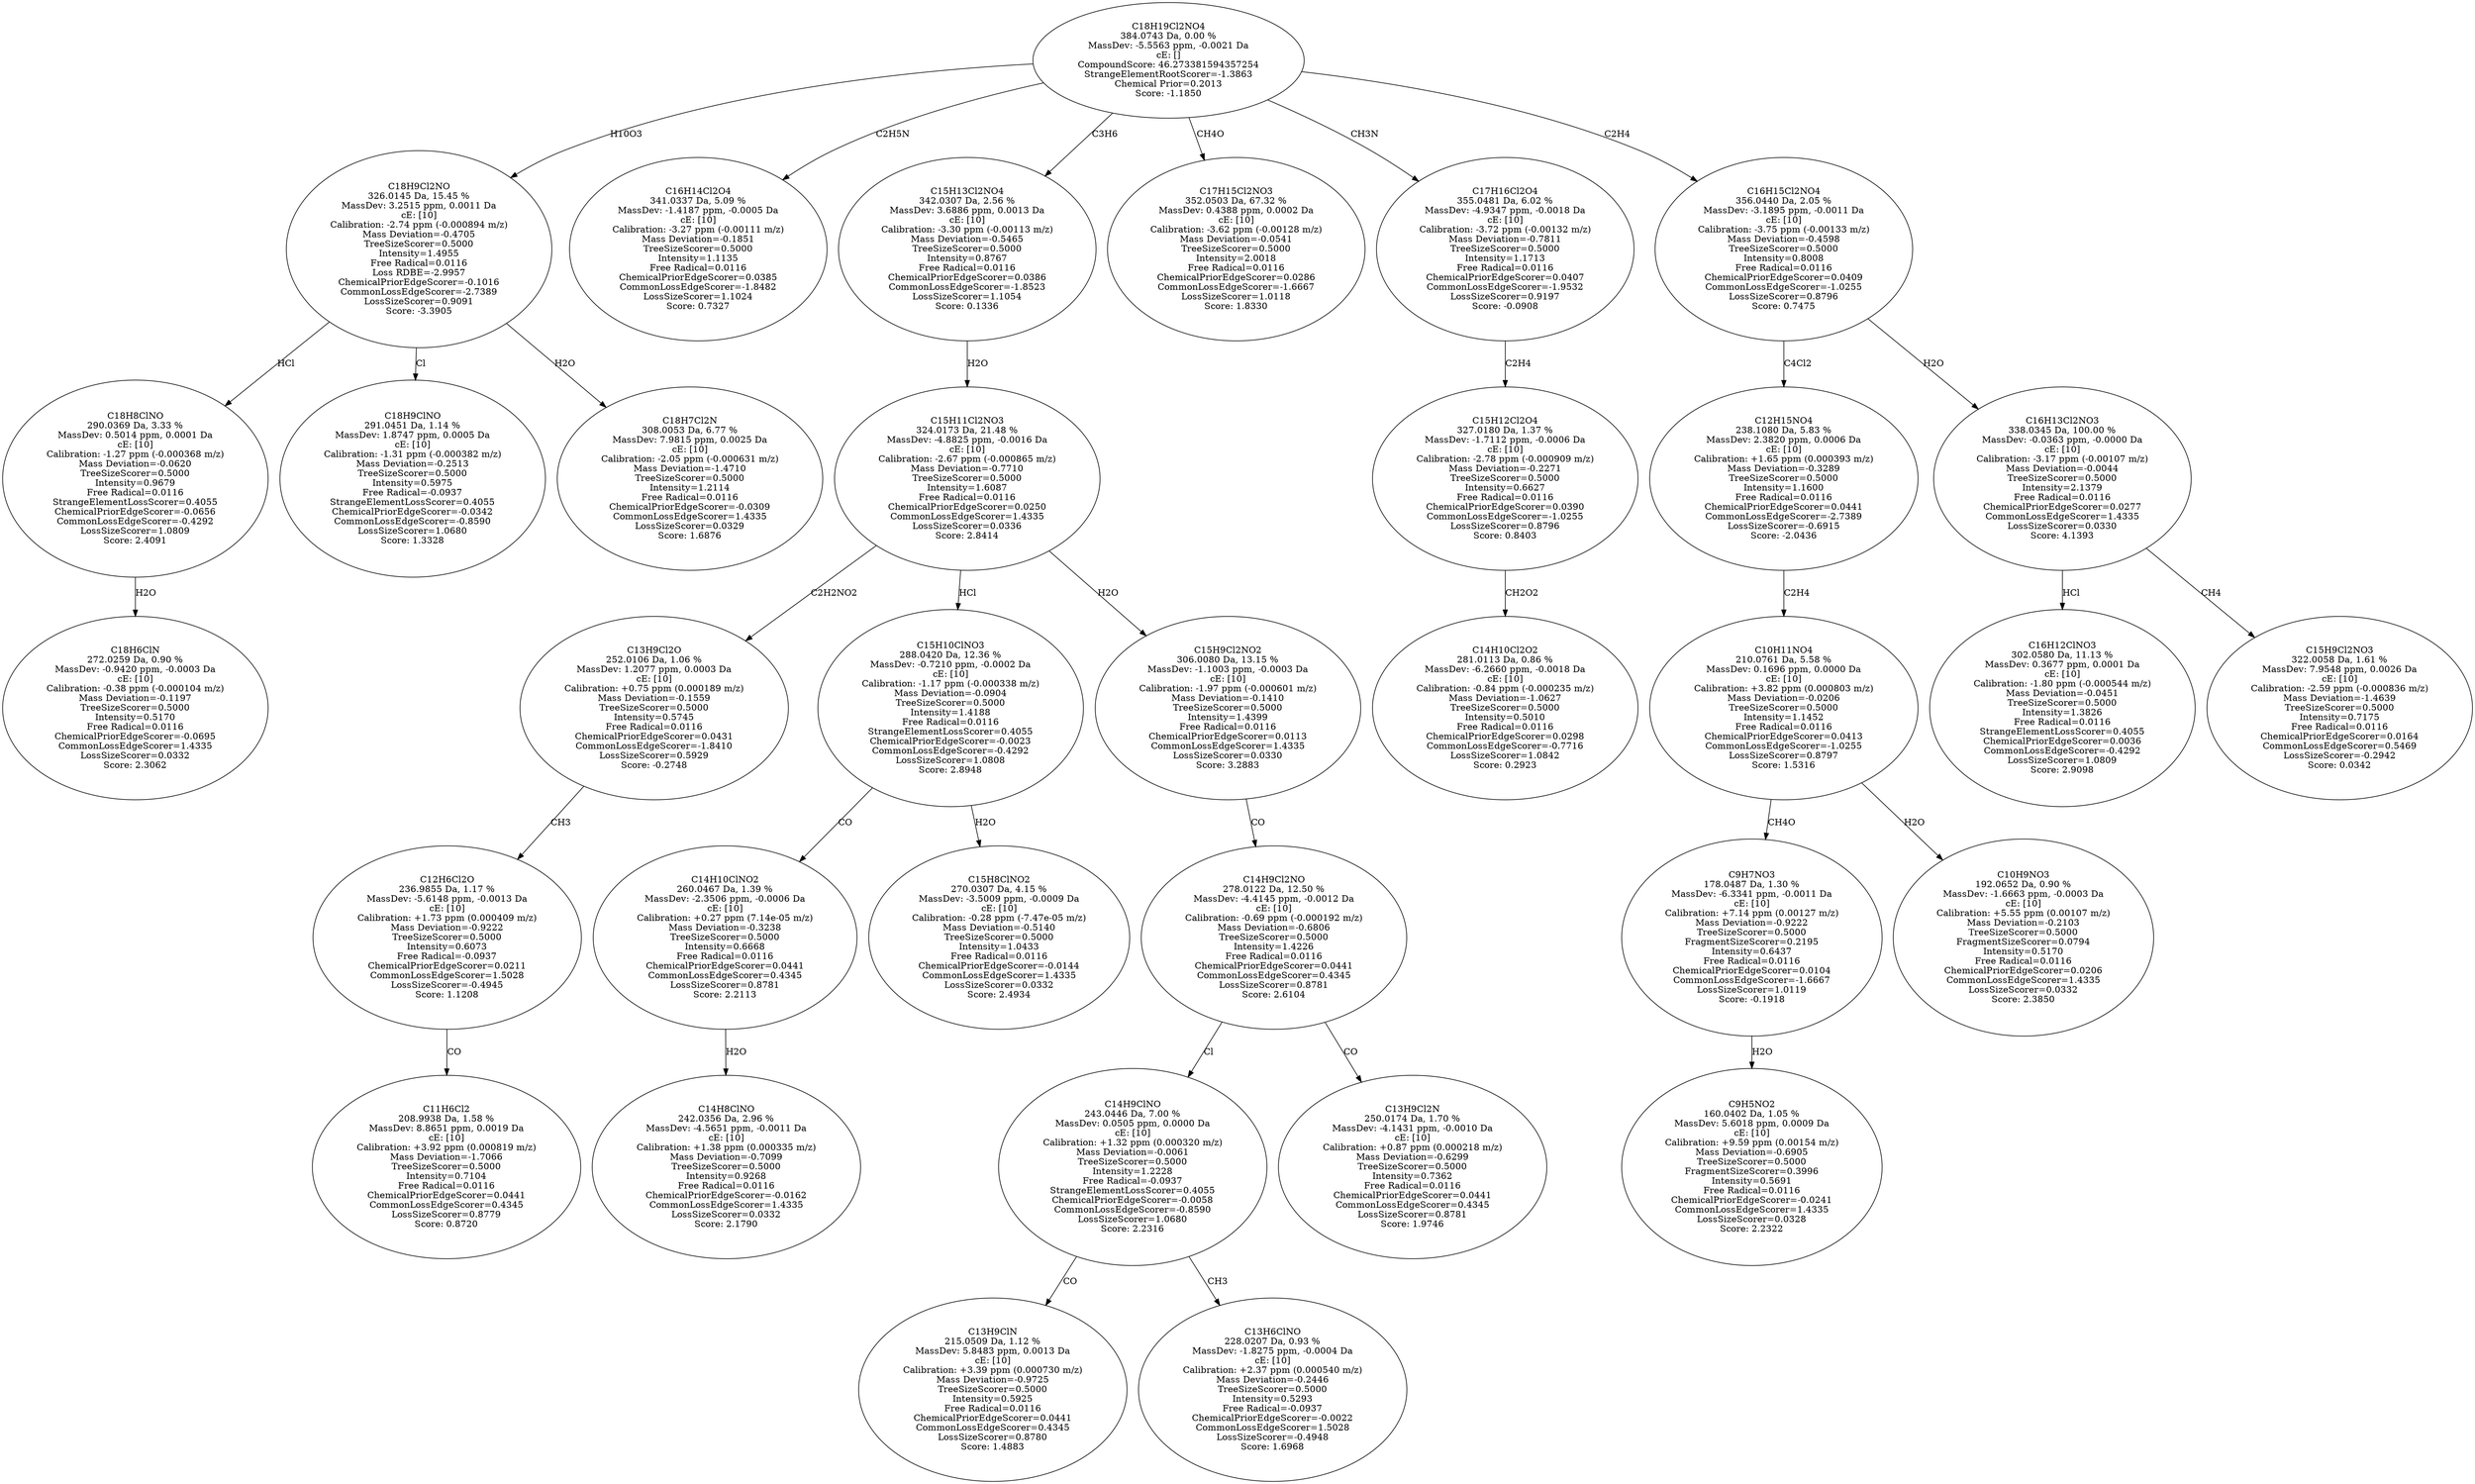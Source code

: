 strict digraph {
v1 [label="C18H6ClN\n272.0259 Da, 0.90 %\nMassDev: -0.9420 ppm, -0.0003 Da\ncE: [10]\nCalibration: -0.38 ppm (-0.000104 m/z)\nMass Deviation=-0.1197\nTreeSizeScorer=0.5000\nIntensity=0.5170\nFree Radical=0.0116\nChemicalPriorEdgeScorer=-0.0695\nCommonLossEdgeScorer=1.4335\nLossSizeScorer=0.0332\nScore: 2.3062"];
v2 [label="C18H8ClNO\n290.0369 Da, 3.33 %\nMassDev: 0.5014 ppm, 0.0001 Da\ncE: [10]\nCalibration: -1.27 ppm (-0.000368 m/z)\nMass Deviation=-0.0620\nTreeSizeScorer=0.5000\nIntensity=0.9679\nFree Radical=0.0116\nStrangeElementLossScorer=0.4055\nChemicalPriorEdgeScorer=-0.0656\nCommonLossEdgeScorer=-0.4292\nLossSizeScorer=1.0809\nScore: 2.4091"];
v3 [label="C18H9ClNO\n291.0451 Da, 1.14 %\nMassDev: 1.8747 ppm, 0.0005 Da\ncE: [10]\nCalibration: -1.31 ppm (-0.000382 m/z)\nMass Deviation=-0.2513\nTreeSizeScorer=0.5000\nIntensity=0.5975\nFree Radical=-0.0937\nStrangeElementLossScorer=0.4055\nChemicalPriorEdgeScorer=-0.0342\nCommonLossEdgeScorer=-0.8590\nLossSizeScorer=1.0680\nScore: 1.3328"];
v4 [label="C18H7Cl2N\n308.0053 Da, 6.77 %\nMassDev: 7.9815 ppm, 0.0025 Da\ncE: [10]\nCalibration: -2.05 ppm (-0.000631 m/z)\nMass Deviation=-1.4710\nTreeSizeScorer=0.5000\nIntensity=1.2114\nFree Radical=0.0116\nChemicalPriorEdgeScorer=-0.0309\nCommonLossEdgeScorer=1.4335\nLossSizeScorer=0.0329\nScore: 1.6876"];
v5 [label="C18H9Cl2NO\n326.0145 Da, 15.45 %\nMassDev: 3.2515 ppm, 0.0011 Da\ncE: [10]\nCalibration: -2.74 ppm (-0.000894 m/z)\nMass Deviation=-0.4705\nTreeSizeScorer=0.5000\nIntensity=1.4955\nFree Radical=0.0116\nLoss RDBE=-2.9957\nChemicalPriorEdgeScorer=-0.1016\nCommonLossEdgeScorer=-2.7389\nLossSizeScorer=0.9091\nScore: -3.3905"];
v6 [label="C16H14Cl2O4\n341.0337 Da, 5.09 %\nMassDev: -1.4187 ppm, -0.0005 Da\ncE: [10]\nCalibration: -3.27 ppm (-0.00111 m/z)\nMass Deviation=-0.1851\nTreeSizeScorer=0.5000\nIntensity=1.1135\nFree Radical=0.0116\nChemicalPriorEdgeScorer=0.0385\nCommonLossEdgeScorer=-1.8482\nLossSizeScorer=1.1024\nScore: 0.7327"];
v7 [label="C11H6Cl2\n208.9938 Da, 1.58 %\nMassDev: 8.8651 ppm, 0.0019 Da\ncE: [10]\nCalibration: +3.92 ppm (0.000819 m/z)\nMass Deviation=-1.7066\nTreeSizeScorer=0.5000\nIntensity=0.7104\nFree Radical=0.0116\nChemicalPriorEdgeScorer=0.0441\nCommonLossEdgeScorer=0.4345\nLossSizeScorer=0.8779\nScore: 0.8720"];
v8 [label="C12H6Cl2O\n236.9855 Da, 1.17 %\nMassDev: -5.6148 ppm, -0.0013 Da\ncE: [10]\nCalibration: +1.73 ppm (0.000409 m/z)\nMass Deviation=-0.9222\nTreeSizeScorer=0.5000\nIntensity=0.6073\nFree Radical=-0.0937\nChemicalPriorEdgeScorer=0.0211\nCommonLossEdgeScorer=1.5028\nLossSizeScorer=-0.4945\nScore: 1.1208"];
v9 [label="C13H9Cl2O\n252.0106 Da, 1.06 %\nMassDev: 1.2077 ppm, 0.0003 Da\ncE: [10]\nCalibration: +0.75 ppm (0.000189 m/z)\nMass Deviation=-0.1559\nTreeSizeScorer=0.5000\nIntensity=0.5745\nFree Radical=0.0116\nChemicalPriorEdgeScorer=0.0431\nCommonLossEdgeScorer=-1.8410\nLossSizeScorer=0.5929\nScore: -0.2748"];
v10 [label="C14H8ClNO\n242.0356 Da, 2.96 %\nMassDev: -4.5651 ppm, -0.0011 Da\ncE: [10]\nCalibration: +1.38 ppm (0.000335 m/z)\nMass Deviation=-0.7099\nTreeSizeScorer=0.5000\nIntensity=0.9268\nFree Radical=0.0116\nChemicalPriorEdgeScorer=-0.0162\nCommonLossEdgeScorer=1.4335\nLossSizeScorer=0.0332\nScore: 2.1790"];
v11 [label="C14H10ClNO2\n260.0467 Da, 1.39 %\nMassDev: -2.3506 ppm, -0.0006 Da\ncE: [10]\nCalibration: +0.27 ppm (7.14e-05 m/z)\nMass Deviation=-0.3238\nTreeSizeScorer=0.5000\nIntensity=0.6668\nFree Radical=0.0116\nChemicalPriorEdgeScorer=0.0441\nCommonLossEdgeScorer=0.4345\nLossSizeScorer=0.8781\nScore: 2.2113"];
v12 [label="C15H8ClNO2\n270.0307 Da, 4.15 %\nMassDev: -3.5009 ppm, -0.0009 Da\ncE: [10]\nCalibration: -0.28 ppm (-7.47e-05 m/z)\nMass Deviation=-0.5140\nTreeSizeScorer=0.5000\nIntensity=1.0433\nFree Radical=0.0116\nChemicalPriorEdgeScorer=-0.0144\nCommonLossEdgeScorer=1.4335\nLossSizeScorer=0.0332\nScore: 2.4934"];
v13 [label="C15H10ClNO3\n288.0420 Da, 12.36 %\nMassDev: -0.7210 ppm, -0.0002 Da\ncE: [10]\nCalibration: -1.17 ppm (-0.000338 m/z)\nMass Deviation=-0.0904\nTreeSizeScorer=0.5000\nIntensity=1.4188\nFree Radical=0.0116\nStrangeElementLossScorer=0.4055\nChemicalPriorEdgeScorer=-0.0023\nCommonLossEdgeScorer=-0.4292\nLossSizeScorer=1.0808\nScore: 2.8948"];
v14 [label="C13H9ClN\n215.0509 Da, 1.12 %\nMassDev: 5.8483 ppm, 0.0013 Da\ncE: [10]\nCalibration: +3.39 ppm (0.000730 m/z)\nMass Deviation=-0.9725\nTreeSizeScorer=0.5000\nIntensity=0.5925\nFree Radical=0.0116\nChemicalPriorEdgeScorer=0.0441\nCommonLossEdgeScorer=0.4345\nLossSizeScorer=0.8780\nScore: 1.4883"];
v15 [label="C13H6ClNO\n228.0207 Da, 0.93 %\nMassDev: -1.8275 ppm, -0.0004 Da\ncE: [10]\nCalibration: +2.37 ppm (0.000540 m/z)\nMass Deviation=-0.2446\nTreeSizeScorer=0.5000\nIntensity=0.5293\nFree Radical=-0.0937\nChemicalPriorEdgeScorer=-0.0022\nCommonLossEdgeScorer=1.5028\nLossSizeScorer=-0.4948\nScore: 1.6968"];
v16 [label="C14H9ClNO\n243.0446 Da, 7.00 %\nMassDev: 0.0505 ppm, 0.0000 Da\ncE: [10]\nCalibration: +1.32 ppm (0.000320 m/z)\nMass Deviation=-0.0061\nTreeSizeScorer=0.5000\nIntensity=1.2228\nFree Radical=-0.0937\nStrangeElementLossScorer=0.4055\nChemicalPriorEdgeScorer=-0.0058\nCommonLossEdgeScorer=-0.8590\nLossSizeScorer=1.0680\nScore: 2.2316"];
v17 [label="C13H9Cl2N\n250.0174 Da, 1.70 %\nMassDev: -4.1431 ppm, -0.0010 Da\ncE: [10]\nCalibration: +0.87 ppm (0.000218 m/z)\nMass Deviation=-0.6299\nTreeSizeScorer=0.5000\nIntensity=0.7362\nFree Radical=0.0116\nChemicalPriorEdgeScorer=0.0441\nCommonLossEdgeScorer=0.4345\nLossSizeScorer=0.8781\nScore: 1.9746"];
v18 [label="C14H9Cl2NO\n278.0122 Da, 12.50 %\nMassDev: -4.4145 ppm, -0.0012 Da\ncE: [10]\nCalibration: -0.69 ppm (-0.000192 m/z)\nMass Deviation=-0.6806\nTreeSizeScorer=0.5000\nIntensity=1.4226\nFree Radical=0.0116\nChemicalPriorEdgeScorer=0.0441\nCommonLossEdgeScorer=0.4345\nLossSizeScorer=0.8781\nScore: 2.6104"];
v19 [label="C15H9Cl2NO2\n306.0080 Da, 13.15 %\nMassDev: -1.1003 ppm, -0.0003 Da\ncE: [10]\nCalibration: -1.97 ppm (-0.000601 m/z)\nMass Deviation=-0.1410\nTreeSizeScorer=0.5000\nIntensity=1.4399\nFree Radical=0.0116\nChemicalPriorEdgeScorer=0.0113\nCommonLossEdgeScorer=1.4335\nLossSizeScorer=0.0330\nScore: 3.2883"];
v20 [label="C15H11Cl2NO3\n324.0173 Da, 21.48 %\nMassDev: -4.8825 ppm, -0.0016 Da\ncE: [10]\nCalibration: -2.67 ppm (-0.000865 m/z)\nMass Deviation=-0.7710\nTreeSizeScorer=0.5000\nIntensity=1.6087\nFree Radical=0.0116\nChemicalPriorEdgeScorer=0.0250\nCommonLossEdgeScorer=1.4335\nLossSizeScorer=0.0336\nScore: 2.8414"];
v21 [label="C15H13Cl2NO4\n342.0307 Da, 2.56 %\nMassDev: 3.6886 ppm, 0.0013 Da\ncE: [10]\nCalibration: -3.30 ppm (-0.00113 m/z)\nMass Deviation=-0.5465\nTreeSizeScorer=0.5000\nIntensity=0.8767\nFree Radical=0.0116\nChemicalPriorEdgeScorer=0.0386\nCommonLossEdgeScorer=-1.8523\nLossSizeScorer=1.1054\nScore: 0.1336"];
v22 [label="C17H15Cl2NO3\n352.0503 Da, 67.32 %\nMassDev: 0.4388 ppm, 0.0002 Da\ncE: [10]\nCalibration: -3.62 ppm (-0.00128 m/z)\nMass Deviation=-0.0541\nTreeSizeScorer=0.5000\nIntensity=2.0018\nFree Radical=0.0116\nChemicalPriorEdgeScorer=0.0286\nCommonLossEdgeScorer=-1.6667\nLossSizeScorer=1.0118\nScore: 1.8330"];
v23 [label="C14H10Cl2O2\n281.0113 Da, 0.86 %\nMassDev: -6.2660 ppm, -0.0018 Da\ncE: [10]\nCalibration: -0.84 ppm (-0.000235 m/z)\nMass Deviation=-1.0627\nTreeSizeScorer=0.5000\nIntensity=0.5010\nFree Radical=0.0116\nChemicalPriorEdgeScorer=0.0298\nCommonLossEdgeScorer=-0.7716\nLossSizeScorer=1.0842\nScore: 0.2923"];
v24 [label="C15H12Cl2O4\n327.0180 Da, 1.37 %\nMassDev: -1.7112 ppm, -0.0006 Da\ncE: [10]\nCalibration: -2.78 ppm (-0.000909 m/z)\nMass Deviation=-0.2271\nTreeSizeScorer=0.5000\nIntensity=0.6627\nFree Radical=0.0116\nChemicalPriorEdgeScorer=0.0390\nCommonLossEdgeScorer=-1.0255\nLossSizeScorer=0.8796\nScore: 0.8403"];
v25 [label="C17H16Cl2O4\n355.0481 Da, 6.02 %\nMassDev: -4.9347 ppm, -0.0018 Da\ncE: [10]\nCalibration: -3.72 ppm (-0.00132 m/z)\nMass Deviation=-0.7811\nTreeSizeScorer=0.5000\nIntensity=1.1713\nFree Radical=0.0116\nChemicalPriorEdgeScorer=0.0407\nCommonLossEdgeScorer=-1.9532\nLossSizeScorer=0.9197\nScore: -0.0908"];
v26 [label="C9H5NO2\n160.0402 Da, 1.05 %\nMassDev: 5.6018 ppm, 0.0009 Da\ncE: [10]\nCalibration: +9.59 ppm (0.00154 m/z)\nMass Deviation=-0.6905\nTreeSizeScorer=0.5000\nFragmentSizeScorer=0.3996\nIntensity=0.5691\nFree Radical=0.0116\nChemicalPriorEdgeScorer=-0.0241\nCommonLossEdgeScorer=1.4335\nLossSizeScorer=0.0328\nScore: 2.2322"];
v27 [label="C9H7NO3\n178.0487 Da, 1.30 %\nMassDev: -6.3341 ppm, -0.0011 Da\ncE: [10]\nCalibration: +7.14 ppm (0.00127 m/z)\nMass Deviation=-0.9222\nTreeSizeScorer=0.5000\nFragmentSizeScorer=0.2195\nIntensity=0.6437\nFree Radical=0.0116\nChemicalPriorEdgeScorer=0.0104\nCommonLossEdgeScorer=-1.6667\nLossSizeScorer=1.0119\nScore: -0.1918"];
v28 [label="C10H9NO3\n192.0652 Da, 0.90 %\nMassDev: -1.6663 ppm, -0.0003 Da\ncE: [10]\nCalibration: +5.55 ppm (0.00107 m/z)\nMass Deviation=-0.2103\nTreeSizeScorer=0.5000\nFragmentSizeScorer=0.0794\nIntensity=0.5170\nFree Radical=0.0116\nChemicalPriorEdgeScorer=0.0206\nCommonLossEdgeScorer=1.4335\nLossSizeScorer=0.0332\nScore: 2.3850"];
v29 [label="C10H11NO4\n210.0761 Da, 5.58 %\nMassDev: 0.1696 ppm, 0.0000 Da\ncE: [10]\nCalibration: +3.82 ppm (0.000803 m/z)\nMass Deviation=-0.0206\nTreeSizeScorer=0.5000\nIntensity=1.1452\nFree Radical=0.0116\nChemicalPriorEdgeScorer=0.0413\nCommonLossEdgeScorer=-1.0255\nLossSizeScorer=0.8797\nScore: 1.5316"];
v30 [label="C12H15NO4\n238.1080 Da, 5.83 %\nMassDev: 2.3820 ppm, 0.0006 Da\ncE: [10]\nCalibration: +1.65 ppm (0.000393 m/z)\nMass Deviation=-0.3289\nTreeSizeScorer=0.5000\nIntensity=1.1600\nFree Radical=0.0116\nChemicalPriorEdgeScorer=0.0441\nCommonLossEdgeScorer=-2.7389\nLossSizeScorer=-0.6915\nScore: -2.0436"];
v31 [label="C16H12ClNO3\n302.0580 Da, 11.13 %\nMassDev: 0.3677 ppm, 0.0001 Da\ncE: [10]\nCalibration: -1.80 ppm (-0.000544 m/z)\nMass Deviation=-0.0451\nTreeSizeScorer=0.5000\nIntensity=1.3826\nFree Radical=0.0116\nStrangeElementLossScorer=0.4055\nChemicalPriorEdgeScorer=0.0036\nCommonLossEdgeScorer=-0.4292\nLossSizeScorer=1.0809\nScore: 2.9098"];
v32 [label="C15H9Cl2NO3\n322.0058 Da, 1.61 %\nMassDev: 7.9548 ppm, 0.0026 Da\ncE: [10]\nCalibration: -2.59 ppm (-0.000836 m/z)\nMass Deviation=-1.4639\nTreeSizeScorer=0.5000\nIntensity=0.7175\nFree Radical=0.0116\nChemicalPriorEdgeScorer=0.0164\nCommonLossEdgeScorer=0.5469\nLossSizeScorer=-0.2942\nScore: 0.0342"];
v33 [label="C16H13Cl2NO3\n338.0345 Da, 100.00 %\nMassDev: -0.0363 ppm, -0.0000 Da\ncE: [10]\nCalibration: -3.17 ppm (-0.00107 m/z)\nMass Deviation=-0.0044\nTreeSizeScorer=0.5000\nIntensity=2.1379\nFree Radical=0.0116\nChemicalPriorEdgeScorer=0.0277\nCommonLossEdgeScorer=1.4335\nLossSizeScorer=0.0330\nScore: 4.1393"];
v34 [label="C16H15Cl2NO4\n356.0440 Da, 2.05 %\nMassDev: -3.1895 ppm, -0.0011 Da\ncE: [10]\nCalibration: -3.75 ppm (-0.00133 m/z)\nMass Deviation=-0.4598\nTreeSizeScorer=0.5000\nIntensity=0.8008\nFree Radical=0.0116\nChemicalPriorEdgeScorer=0.0409\nCommonLossEdgeScorer=-1.0255\nLossSizeScorer=0.8796\nScore: 0.7475"];
v35 [label="C18H19Cl2NO4\n384.0743 Da, 0.00 %\nMassDev: -5.5563 ppm, -0.0021 Da\ncE: []\nCompoundScore: 46.273381594357254\nStrangeElementRootScorer=-1.3863\nChemical Prior=0.2013\nScore: -1.1850"];
v2 -> v1 [label="H2O"];
v5 -> v2 [label="HCl"];
v5 -> v3 [label="Cl"];
v5 -> v4 [label="H2O"];
v35 -> v5 [label="H10O3"];
v35 -> v6 [label="C2H5N"];
v8 -> v7 [label="CO"];
v9 -> v8 [label="CH3"];
v20 -> v9 [label="C2H2NO2"];
v11 -> v10 [label="H2O"];
v13 -> v11 [label="CO"];
v13 -> v12 [label="H2O"];
v20 -> v13 [label="HCl"];
v16 -> v14 [label="CO"];
v16 -> v15 [label="CH3"];
v18 -> v16 [label="Cl"];
v18 -> v17 [label="CO"];
v19 -> v18 [label="CO"];
v20 -> v19 [label="H2O"];
v21 -> v20 [label="H2O"];
v35 -> v21 [label="C3H6"];
v35 -> v22 [label="CH4O"];
v24 -> v23 [label="CH2O2"];
v25 -> v24 [label="C2H4"];
v35 -> v25 [label="CH3N"];
v27 -> v26 [label="H2O"];
v29 -> v27 [label="CH4O"];
v29 -> v28 [label="H2O"];
v30 -> v29 [label="C2H4"];
v34 -> v30 [label="C4Cl2"];
v33 -> v31 [label="HCl"];
v33 -> v32 [label="CH4"];
v34 -> v33 [label="H2O"];
v35 -> v34 [label="C2H4"];
}